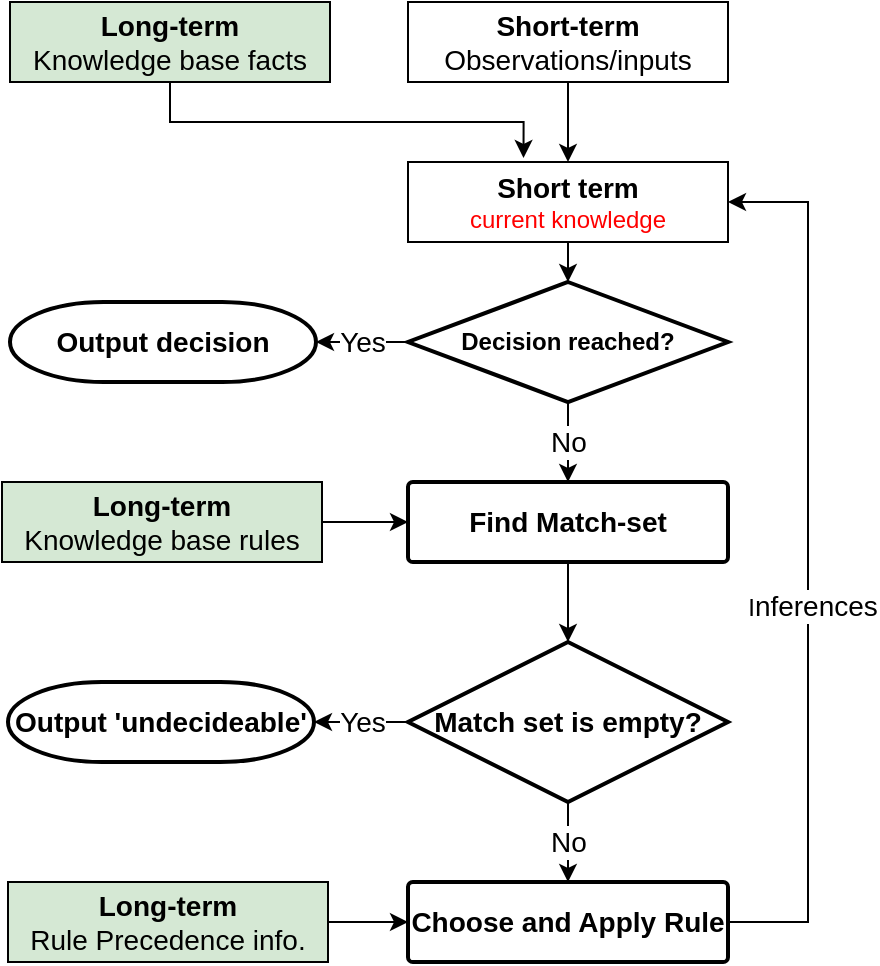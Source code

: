 <mxGraphModel dx="578" dy="584" grid="1" gridSize="10" guides="1" tooltips="1" connect="1" arrows="1" fold="1" page="1" pageScale="1" pageWidth="850" pageHeight="1100" background="#ffffff"><root><mxCell id="0"/><mxCell id="1" parent="0"/><mxCell id="15" style="edgeStyle=orthogonalEdgeStyle;rounded=0;html=1;exitX=0.5;exitY=1;entryX=0.361;entryY=-0.05;entryPerimeter=0;jettySize=auto;orthogonalLoop=1;" parent="1" source="2" target="4" edge="1"><mxGeometry relative="1" as="geometry"/></mxCell><mxCell id="2" value="&lt;b style=&quot;font-size: 14px&quot;&gt;&lt;font style=&quot;font-size: 14px&quot;&gt;Long-term&lt;/font&gt;&lt;/b&gt;&lt;div style=&quot;font-size: 14px&quot;&gt;Knowledge base facts&lt;/div&gt;" style="rounded=0;whiteSpace=wrap;html=1;fillColor=#D5E8D4;" parent="1" vertex="1"><mxGeometry x="121" y="80" width="160" height="40" as="geometry"/></mxCell><mxCell id="16" style="edgeStyle=orthogonalEdgeStyle;rounded=0;html=1;exitX=0.5;exitY=1;entryX=0.5;entryY=0;jettySize=auto;orthogonalLoop=1;" parent="1" source="3" target="4" edge="1"><mxGeometry relative="1" as="geometry"/></mxCell><mxCell id="3" value="&lt;b style=&quot;font-size: 14px&quot;&gt;&lt;font style=&quot;font-size: 14px&quot;&gt;Short-term&lt;/font&gt;&lt;/b&gt;&lt;div style=&quot;font-size: 14px&quot;&gt;Observations/inputs&lt;/div&gt;" style="rounded=0;whiteSpace=wrap;html=1;" parent="1" vertex="1"><mxGeometry x="320" y="80" width="160" height="40" as="geometry"/></mxCell><mxCell id="27" style="edgeStyle=orthogonalEdgeStyle;rounded=0;html=1;exitX=0.5;exitY=1;entryX=0.5;entryY=0;entryPerimeter=0;jettySize=auto;orthogonalLoop=1;" parent="1" source="4" target="26" edge="1"><mxGeometry relative="1" as="geometry"><Array as="points"/></mxGeometry></mxCell><mxCell id="4" value="&lt;b&gt;&lt;font style=&quot;font-size: 14px&quot;&gt;Short term&lt;/font&gt;&lt;/b&gt;&lt;div&gt;&lt;font color=&quot;#ff0000&quot;&gt;current knowledge&lt;/font&gt;&lt;/div&gt;" style="rounded=0;whiteSpace=wrap;html=1;" parent="1" vertex="1"><mxGeometry x="320" y="160" width="160" height="40" as="geometry"/></mxCell><mxCell id="19" style="edgeStyle=orthogonalEdgeStyle;rounded=0;html=1;exitX=0.5;exitY=1;exitPerimeter=0;entryX=0.5;entryY=0;entryPerimeter=0;jettySize=auto;orthogonalLoop=1;" parent="1" source="5" target="8" edge="1"><mxGeometry relative="1" as="geometry"/></mxCell><mxCell id="5" value="&lt;font style=&quot;font-size: 14px&quot;&gt;&lt;b&gt;Find Match-set&lt;/b&gt;&lt;/font&gt;" style="shape=mxgraph.flowchart.process;whiteSpace=wrap;html=1;fillColor=#ffffff;strokeColor=#000000;strokeWidth=2" parent="1" vertex="1"><mxGeometry x="320" y="320" width="160" height="40" as="geometry"/></mxCell><mxCell id="18" style="edgeStyle=orthogonalEdgeStyle;rounded=0;html=1;exitX=1;exitY=0.5;entryX=0;entryY=0.5;entryPerimeter=0;jettySize=auto;orthogonalLoop=1;" parent="1" source="6" target="5" edge="1"><mxGeometry relative="1" as="geometry"/></mxCell><mxCell id="6" value="&lt;b style=&quot;font-size: 14px&quot;&gt;&lt;font style=&quot;font-size: 14px&quot;&gt;Long-term&lt;/font&gt;&lt;/b&gt;&lt;div style=&quot;font-size: 14px&quot;&gt;Knowledge base rules&lt;/div&gt;" style="rounded=0;whiteSpace=wrap;html=1;fillColor=#D5E8D4;" parent="1" vertex="1"><mxGeometry x="117" y="320" width="160" height="40" as="geometry"/></mxCell><mxCell id="22" value="&lt;font style=&quot;font-size: 14px&quot;&gt;Yes&lt;/font&gt;" style="edgeStyle=orthogonalEdgeStyle;rounded=0;html=1;exitX=0;exitY=0.5;exitPerimeter=0;entryX=1;entryY=0.5;entryPerimeter=0;jettySize=auto;orthogonalLoop=1;" parent="1" source="8" target="11" edge="1"><mxGeometry relative="1" as="geometry"/></mxCell><mxCell id="24" value="&lt;font style=&quot;font-size: 14px&quot;&gt;No&lt;/font&gt;" style="edgeStyle=orthogonalEdgeStyle;rounded=0;html=1;exitX=0.5;exitY=1;exitPerimeter=0;entryX=0.5;entryY=0;entryPerimeter=0;jettySize=auto;orthogonalLoop=1;" parent="1" source="8" target="9" edge="1"><mxGeometry relative="1" as="geometry"/></mxCell><mxCell id="8" value="&lt;font size=&quot;1&quot;&gt;&lt;b style=&quot;font-size: 14px&quot;&gt;Match set is empty?&lt;/b&gt;&lt;/font&gt;" style="shape=mxgraph.flowchart.decision;whiteSpace=wrap;html=1;fillColor=#ffffff;strokeColor=#000000;strokeWidth=2" parent="1" vertex="1"><mxGeometry x="320" y="400" width="160" height="80" as="geometry"/></mxCell><mxCell id="31" style="edgeStyle=orthogonalEdgeStyle;rounded=0;html=1;exitX=1;exitY=0.5;exitPerimeter=0;entryX=1;entryY=0.5;jettySize=auto;orthogonalLoop=1;" parent="1" source="9" target="4" edge="1"><mxGeometry relative="1" as="geometry"><Array as="points"><mxPoint x="520" y="540"/><mxPoint x="520" y="180"/></Array></mxGeometry></mxCell><mxCell id="32" value="I&lt;font style=&quot;font-size: 14px&quot;&gt;nferences&lt;/font&gt;" style="text;html=1;resizable=0;points=[];align=center;verticalAlign=middle;labelBackgroundColor=#ffffff;" parent="31" vertex="1" connectable="0"><mxGeometry x="-0.1" y="-2" relative="1" as="geometry"><mxPoint as="offset"/></mxGeometry></mxCell><mxCell id="9" value="&lt;font style=&quot;font-size: 14px&quot;&gt;&lt;b&gt;Choose and Apply Rule&lt;/b&gt;&lt;/font&gt;" style="shape=mxgraph.flowchart.process;whiteSpace=wrap;html=1;fillColor=#ffffff;strokeColor=#000000;strokeWidth=2" parent="1" vertex="1"><mxGeometry x="320" y="520" width="160" height="40" as="geometry"/></mxCell><mxCell id="11" value="&lt;font size=&quot;1&quot;&gt;&lt;b style=&quot;font-size: 14px&quot;&gt;Output 'undecideable'&lt;/b&gt;&lt;/font&gt;" style="shape=mxgraph.flowchart.terminator;whiteSpace=wrap;html=1;fillColor=#ffffff;strokeColor=#000000;strokeWidth=2" parent="1" vertex="1"><mxGeometry x="120" y="420" width="153" height="40" as="geometry"/></mxCell><mxCell id="25" style="edgeStyle=orthogonalEdgeStyle;rounded=0;html=1;exitX=1;exitY=0.5;entryX=0;entryY=0.5;entryPerimeter=0;jettySize=auto;orthogonalLoop=1;" parent="1" source="13" target="9" edge="1"><mxGeometry relative="1" as="geometry"/></mxCell><mxCell id="13" value="&lt;b style=&quot;font-size: 14px&quot;&gt;&lt;font style=&quot;font-size: 14px&quot;&gt;Long-term&lt;/font&gt;&lt;/b&gt;&lt;div style=&quot;font-size: 14px&quot;&gt;Rule Precedence info.&lt;/div&gt;" style="rounded=0;whiteSpace=wrap;html=1;fillColor=#D5E8D4;" parent="1" vertex="1"><mxGeometry x="120" y="520" width="160" height="40" as="geometry"/></mxCell><mxCell id="28" value="&lt;font style=&quot;font-size: 14px&quot;&gt;No&lt;/font&gt;" style="edgeStyle=orthogonalEdgeStyle;rounded=0;html=1;exitX=0.5;exitY=1;exitPerimeter=0;entryX=0.5;entryY=0;entryPerimeter=0;jettySize=auto;orthogonalLoop=1;" parent="1" source="26" target="5" edge="1"><mxGeometry relative="1" as="geometry"/></mxCell><mxCell id="30" value="&lt;font style=&quot;font-size: 14px&quot;&gt;Yes&lt;/font&gt;" style="edgeStyle=orthogonalEdgeStyle;rounded=0;html=1;exitX=0;exitY=0.5;exitPerimeter=0;entryX=1;entryY=0.5;entryPerimeter=0;jettySize=auto;orthogonalLoop=1;" parent="1" source="26" target="29" edge="1"><mxGeometry relative="1" as="geometry"/></mxCell><mxCell id="26" value="&lt;b&gt;Decision reached?&lt;/b&gt;" style="shape=mxgraph.flowchart.decision;whiteSpace=wrap;html=1;fillColor=#ffffff;strokeColor=#000000;strokeWidth=2" parent="1" vertex="1"><mxGeometry x="320" y="220" width="160" height="60" as="geometry"/></mxCell><mxCell id="29" value="&lt;font size=&quot;1&quot;&gt;&lt;b style=&quot;font-size: 14px&quot;&gt;Output decision&lt;/b&gt;&lt;/font&gt;" style="shape=mxgraph.flowchart.terminator;whiteSpace=wrap;html=1;fillColor=#ffffff;strokeColor=#000000;strokeWidth=2" parent="1" vertex="1"><mxGeometry x="121" y="230" width="153" height="40" as="geometry"/></mxCell></root></mxGraphModel>